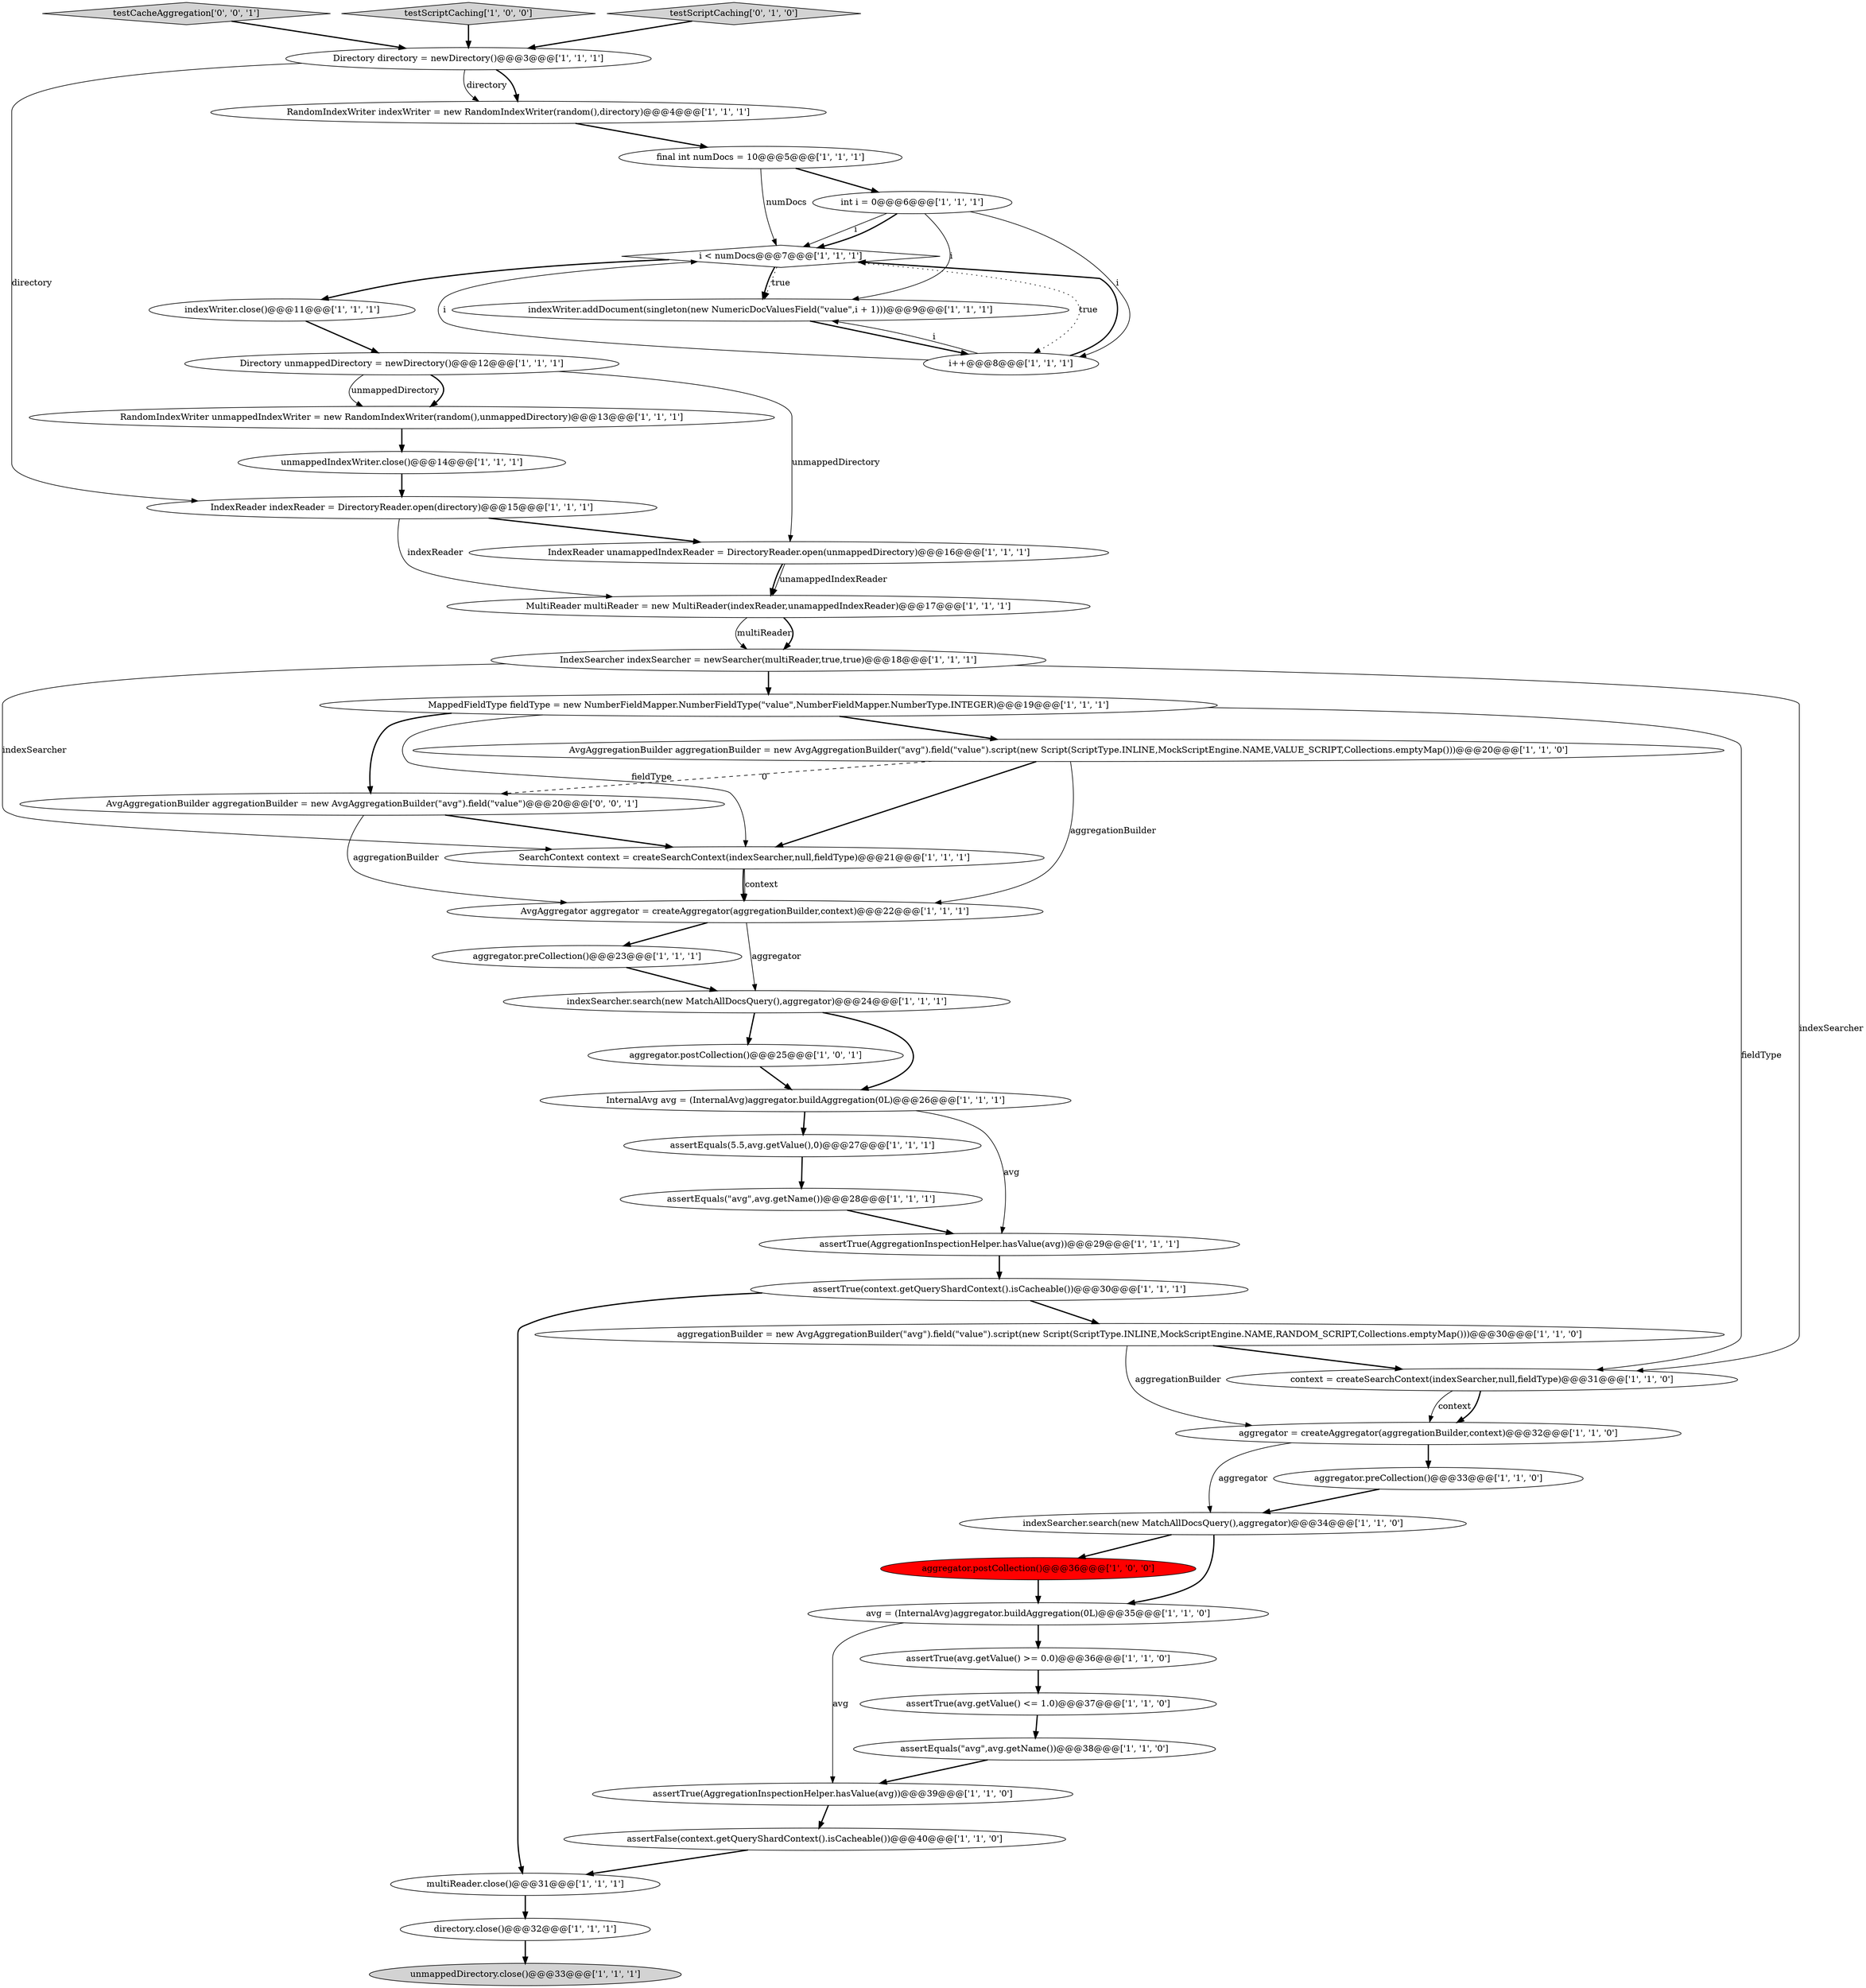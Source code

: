 digraph {
28 [style = filled, label = "SearchContext context = createSearchContext(indexSearcher,null,fieldType)@@@21@@@['1', '1', '1']", fillcolor = white, shape = ellipse image = "AAA0AAABBB1BBB"];
15 [style = filled, label = "multiReader.close()@@@31@@@['1', '1', '1']", fillcolor = white, shape = ellipse image = "AAA0AAABBB1BBB"];
29 [style = filled, label = "int i = 0@@@6@@@['1', '1', '1']", fillcolor = white, shape = ellipse image = "AAA0AAABBB1BBB"];
45 [style = filled, label = "testCacheAggregation['0', '0', '1']", fillcolor = lightgray, shape = diamond image = "AAA0AAABBB3BBB"];
8 [style = filled, label = "indexSearcher.search(new MatchAllDocsQuery(),aggregator)@@@24@@@['1', '1', '1']", fillcolor = white, shape = ellipse image = "AAA0AAABBB1BBB"];
12 [style = filled, label = "indexWriter.close()@@@11@@@['1', '1', '1']", fillcolor = white, shape = ellipse image = "AAA0AAABBB1BBB"];
38 [style = filled, label = "IndexReader indexReader = DirectoryReader.open(directory)@@@15@@@['1', '1', '1']", fillcolor = white, shape = ellipse image = "AAA0AAABBB1BBB"];
19 [style = filled, label = "assertTrue(AggregationInspectionHelper.hasValue(avg))@@@29@@@['1', '1', '1']", fillcolor = white, shape = ellipse image = "AAA0AAABBB1BBB"];
32 [style = filled, label = "unmappedIndexWriter.close()@@@14@@@['1', '1', '1']", fillcolor = white, shape = ellipse image = "AAA0AAABBB1BBB"];
30 [style = filled, label = "IndexReader unamappedIndexReader = DirectoryReader.open(unmappedDirectory)@@@16@@@['1', '1', '1']", fillcolor = white, shape = ellipse image = "AAA0AAABBB1BBB"];
39 [style = filled, label = "final int numDocs = 10@@@5@@@['1', '1', '1']", fillcolor = white, shape = ellipse image = "AAA0AAABBB1BBB"];
7 [style = filled, label = "indexWriter.addDocument(singleton(new NumericDocValuesField(\"value\",i + 1)))@@@9@@@['1', '1', '1']", fillcolor = white, shape = ellipse image = "AAA0AAABBB1BBB"];
25 [style = filled, label = "AvgAggregator aggregator = createAggregator(aggregationBuilder,context)@@@22@@@['1', '1', '1']", fillcolor = white, shape = ellipse image = "AAA0AAABBB1BBB"];
5 [style = filled, label = "indexSearcher.search(new MatchAllDocsQuery(),aggregator)@@@34@@@['1', '1', '0']", fillcolor = white, shape = ellipse image = "AAA0AAABBB1BBB"];
17 [style = filled, label = "aggregator.preCollection()@@@23@@@['1', '1', '1']", fillcolor = white, shape = ellipse image = "AAA0AAABBB1BBB"];
11 [style = filled, label = "aggregator = createAggregator(aggregationBuilder,context)@@@32@@@['1', '1', '0']", fillcolor = white, shape = ellipse image = "AAA0AAABBB1BBB"];
20 [style = filled, label = "Directory unmappedDirectory = newDirectory()@@@12@@@['1', '1', '1']", fillcolor = white, shape = ellipse image = "AAA0AAABBB1BBB"];
41 [style = filled, label = "directory.close()@@@32@@@['1', '1', '1']", fillcolor = white, shape = ellipse image = "AAA0AAABBB1BBB"];
21 [style = filled, label = "context = createSearchContext(indexSearcher,null,fieldType)@@@31@@@['1', '1', '0']", fillcolor = white, shape = ellipse image = "AAA0AAABBB1BBB"];
4 [style = filled, label = "testScriptCaching['1', '0', '0']", fillcolor = lightgray, shape = diamond image = "AAA0AAABBB1BBB"];
9 [style = filled, label = "InternalAvg avg = (InternalAvg)aggregator.buildAggregation(0L)@@@26@@@['1', '1', '1']", fillcolor = white, shape = ellipse image = "AAA0AAABBB1BBB"];
33 [style = filled, label = "MultiReader multiReader = new MultiReader(indexReader,unamappedIndexReader)@@@17@@@['1', '1', '1']", fillcolor = white, shape = ellipse image = "AAA0AAABBB1BBB"];
18 [style = filled, label = "assertEquals(5.5,avg.getValue(),0)@@@27@@@['1', '1', '1']", fillcolor = white, shape = ellipse image = "AAA0AAABBB1BBB"];
31 [style = filled, label = "assertTrue(AggregationInspectionHelper.hasValue(avg))@@@39@@@['1', '1', '0']", fillcolor = white, shape = ellipse image = "AAA0AAABBB1BBB"];
26 [style = filled, label = "unmappedDirectory.close()@@@33@@@['1', '1', '1']", fillcolor = lightgray, shape = ellipse image = "AAA0AAABBB1BBB"];
24 [style = filled, label = "assertEquals(\"avg\",avg.getName())@@@38@@@['1', '1', '0']", fillcolor = white, shape = ellipse image = "AAA0AAABBB1BBB"];
22 [style = filled, label = "aggregator.preCollection()@@@33@@@['1', '1', '0']", fillcolor = white, shape = ellipse image = "AAA0AAABBB1BBB"];
44 [style = filled, label = "AvgAggregationBuilder aggregationBuilder = new AvgAggregationBuilder(\"avg\").field(\"value\")@@@20@@@['0', '0', '1']", fillcolor = white, shape = ellipse image = "AAA0AAABBB3BBB"];
0 [style = filled, label = "Directory directory = newDirectory()@@@3@@@['1', '1', '1']", fillcolor = white, shape = ellipse image = "AAA0AAABBB1BBB"];
36 [style = filled, label = "MappedFieldType fieldType = new NumberFieldMapper.NumberFieldType(\"value\",NumberFieldMapper.NumberType.INTEGER)@@@19@@@['1', '1', '1']", fillcolor = white, shape = ellipse image = "AAA0AAABBB1BBB"];
27 [style = filled, label = "RandomIndexWriter unmappedIndexWriter = new RandomIndexWriter(random(),unmappedDirectory)@@@13@@@['1', '1', '1']", fillcolor = white, shape = ellipse image = "AAA0AAABBB1BBB"];
42 [style = filled, label = "assertEquals(\"avg\",avg.getName())@@@28@@@['1', '1', '1']", fillcolor = white, shape = ellipse image = "AAA0AAABBB1BBB"];
13 [style = filled, label = "aggregationBuilder = new AvgAggregationBuilder(\"avg\").field(\"value\").script(new Script(ScriptType.INLINE,MockScriptEngine.NAME,RANDOM_SCRIPT,Collections.emptyMap()))@@@30@@@['1', '1', '0']", fillcolor = white, shape = ellipse image = "AAA0AAABBB1BBB"];
3 [style = filled, label = "RandomIndexWriter indexWriter = new RandomIndexWriter(random(),directory)@@@4@@@['1', '1', '1']", fillcolor = white, shape = ellipse image = "AAA0AAABBB1BBB"];
2 [style = filled, label = "aggregator.postCollection()@@@36@@@['1', '0', '0']", fillcolor = red, shape = ellipse image = "AAA1AAABBB1BBB"];
43 [style = filled, label = "testScriptCaching['0', '1', '0']", fillcolor = lightgray, shape = diamond image = "AAA0AAABBB2BBB"];
6 [style = filled, label = "assertTrue(context.getQueryShardContext().isCacheable())@@@30@@@['1', '1', '1']", fillcolor = white, shape = ellipse image = "AAA0AAABBB1BBB"];
10 [style = filled, label = "assertTrue(avg.getValue() >= 0.0)@@@36@@@['1', '1', '0']", fillcolor = white, shape = ellipse image = "AAA0AAABBB1BBB"];
37 [style = filled, label = "AvgAggregationBuilder aggregationBuilder = new AvgAggregationBuilder(\"avg\").field(\"value\").script(new Script(ScriptType.INLINE,MockScriptEngine.NAME,VALUE_SCRIPT,Collections.emptyMap()))@@@20@@@['1', '1', '0']", fillcolor = white, shape = ellipse image = "AAA0AAABBB1BBB"];
23 [style = filled, label = "i++@@@8@@@['1', '1', '1']", fillcolor = white, shape = ellipse image = "AAA0AAABBB1BBB"];
1 [style = filled, label = "assertFalse(context.getQueryShardContext().isCacheable())@@@40@@@['1', '1', '0']", fillcolor = white, shape = ellipse image = "AAA0AAABBB1BBB"];
40 [style = filled, label = "assertTrue(avg.getValue() <= 1.0)@@@37@@@['1', '1', '0']", fillcolor = white, shape = ellipse image = "AAA0AAABBB1BBB"];
14 [style = filled, label = "avg = (InternalAvg)aggregator.buildAggregation(0L)@@@35@@@['1', '1', '0']", fillcolor = white, shape = ellipse image = "AAA0AAABBB1BBB"];
16 [style = filled, label = "i < numDocs@@@7@@@['1', '1', '1']", fillcolor = white, shape = diamond image = "AAA0AAABBB1BBB"];
34 [style = filled, label = "IndexSearcher indexSearcher = newSearcher(multiReader,true,true)@@@18@@@['1', '1', '1']", fillcolor = white, shape = ellipse image = "AAA0AAABBB1BBB"];
35 [style = filled, label = "aggregator.postCollection()@@@25@@@['1', '0', '1']", fillcolor = white, shape = ellipse image = "AAA0AAABBB1BBB"];
0->3 [style = bold, label=""];
17->8 [style = bold, label=""];
25->8 [style = solid, label="aggregator"];
23->16 [style = bold, label=""];
27->32 [style = bold, label=""];
30->33 [style = solid, label="unamappedIndexReader"];
37->28 [style = bold, label=""];
30->33 [style = bold, label=""];
29->16 [style = solid, label="i"];
0->3 [style = solid, label="directory"];
36->44 [style = bold, label=""];
0->38 [style = solid, label="directory"];
35->9 [style = bold, label=""];
1->15 [style = bold, label=""];
38->33 [style = solid, label="indexReader"];
15->41 [style = bold, label=""];
16->7 [style = bold, label=""];
12->20 [style = bold, label=""];
14->10 [style = bold, label=""];
37->25 [style = solid, label="aggregationBuilder"];
28->25 [style = solid, label="context"];
31->1 [style = bold, label=""];
29->7 [style = solid, label="i"];
5->14 [style = bold, label=""];
36->28 [style = solid, label="fieldType"];
19->6 [style = bold, label=""];
25->17 [style = bold, label=""];
8->35 [style = bold, label=""];
22->5 [style = bold, label=""];
16->23 [style = dotted, label="true"];
34->21 [style = solid, label="indexSearcher"];
21->11 [style = solid, label="context"];
9->19 [style = solid, label="avg"];
23->16 [style = solid, label="i"];
36->21 [style = solid, label="fieldType"];
20->27 [style = bold, label=""];
4->0 [style = bold, label=""];
6->15 [style = bold, label=""];
14->31 [style = solid, label="avg"];
32->38 [style = bold, label=""];
16->7 [style = dotted, label="true"];
5->2 [style = bold, label=""];
38->30 [style = bold, label=""];
9->18 [style = bold, label=""];
21->11 [style = bold, label=""];
24->31 [style = bold, label=""];
44->25 [style = solid, label="aggregationBuilder"];
44->28 [style = bold, label=""];
6->13 [style = bold, label=""];
7->23 [style = bold, label=""];
34->36 [style = bold, label=""];
2->14 [style = bold, label=""];
45->0 [style = bold, label=""];
8->9 [style = bold, label=""];
34->28 [style = solid, label="indexSearcher"];
11->22 [style = bold, label=""];
10->40 [style = bold, label=""];
28->25 [style = bold, label=""];
20->27 [style = solid, label="unmappedDirectory"];
29->23 [style = solid, label="i"];
23->7 [style = solid, label="i"];
33->34 [style = solid, label="multiReader"];
13->11 [style = solid, label="aggregationBuilder"];
3->39 [style = bold, label=""];
40->24 [style = bold, label=""];
36->37 [style = bold, label=""];
41->26 [style = bold, label=""];
43->0 [style = bold, label=""];
37->44 [style = dashed, label="0"];
11->5 [style = solid, label="aggregator"];
13->21 [style = bold, label=""];
33->34 [style = bold, label=""];
29->16 [style = bold, label=""];
16->12 [style = bold, label=""];
20->30 [style = solid, label="unmappedDirectory"];
42->19 [style = bold, label=""];
39->29 [style = bold, label=""];
18->42 [style = bold, label=""];
39->16 [style = solid, label="numDocs"];
}
